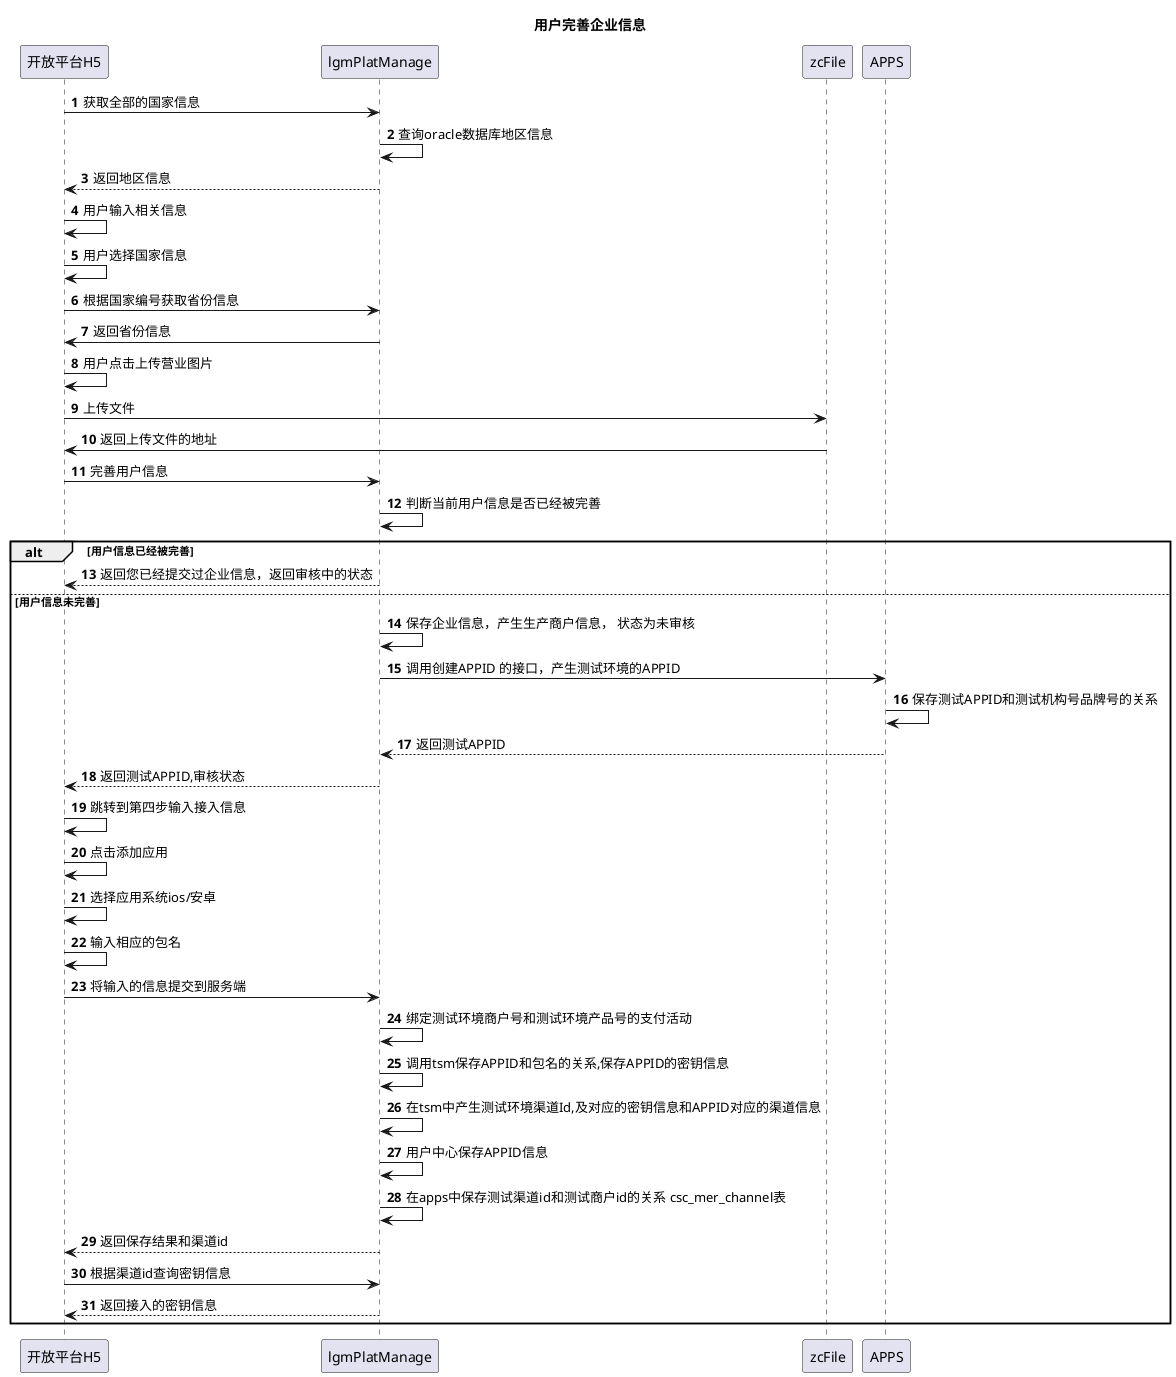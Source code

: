 @startuml
title:用户完善企业信息
autonumber
participant  开放平台H5 as H5
participant  lgmPlatManage as MANAGE
H5->MANAGE:获取全部的国家信息
MANAGE->MANAGE:查询oracle数据库地区信息
MANAGE-->H5:返回地区信息
H5->H5:用户输入相关信息
H5->H5:用户选择国家信息
H5->MANAGE:根据国家编号获取省份信息
MANAGE->H5:返回省份信息
H5->H5:用户点击上传营业图片
H5->zcFile:上传文件
zcFile->H5:返回上传文件的地址
H5->MANAGE:完善用户信息
MANAGE->MANAGE:判断当前用户信息是否已经被完善
alt 用户信息已经被完善
MANAGE-->H5:返回您已经提交过企业信息，返回审核中的状态
else 用户信息未完善
MANAGE->MANAGE:保存企业信息，产生生产商户信息， 状态为未审核
MANAGE->APPS:调用创建APPID 的接口，产生测试环境的APPID
APPS->APPS:保存测试APPID和测试机构号品牌号的关系
APPS-->MANAGE:返回测试APPID
MANAGE-->H5:返回测试APPID,审核状态
H5->H5:跳转到第四步输入接入信息
H5->H5:点击添加应用
H5->H5:选择应用系统ios/安卓
H5->H5:输入相应的包名
H5->MANAGE:将输入的信息提交到服务端
MANAGE->MANAGE:绑定测试环境商户号和测试环境产品号的支付活动
MANAGE->MANAGE:调用tsm保存APPID和包名的关系,保存APPID的密钥信息
MANAGE->MANAGE:在tsm中产生测试环境渠道Id,及对应的密钥信息和APPID对应的渠道信息
MANAGE->MANAGE:用户中心保存APPID信息
MANAGE->MANAGE:在apps中保存测试渠道id和测试商户id的关系 csc_mer_channel表
MANAGE-->H5:返回保存结果和渠道id
H5->MANAGE:根据渠道id查询密钥信息
MANAGE-->H5:返回接入的密钥信息
end
@enduml